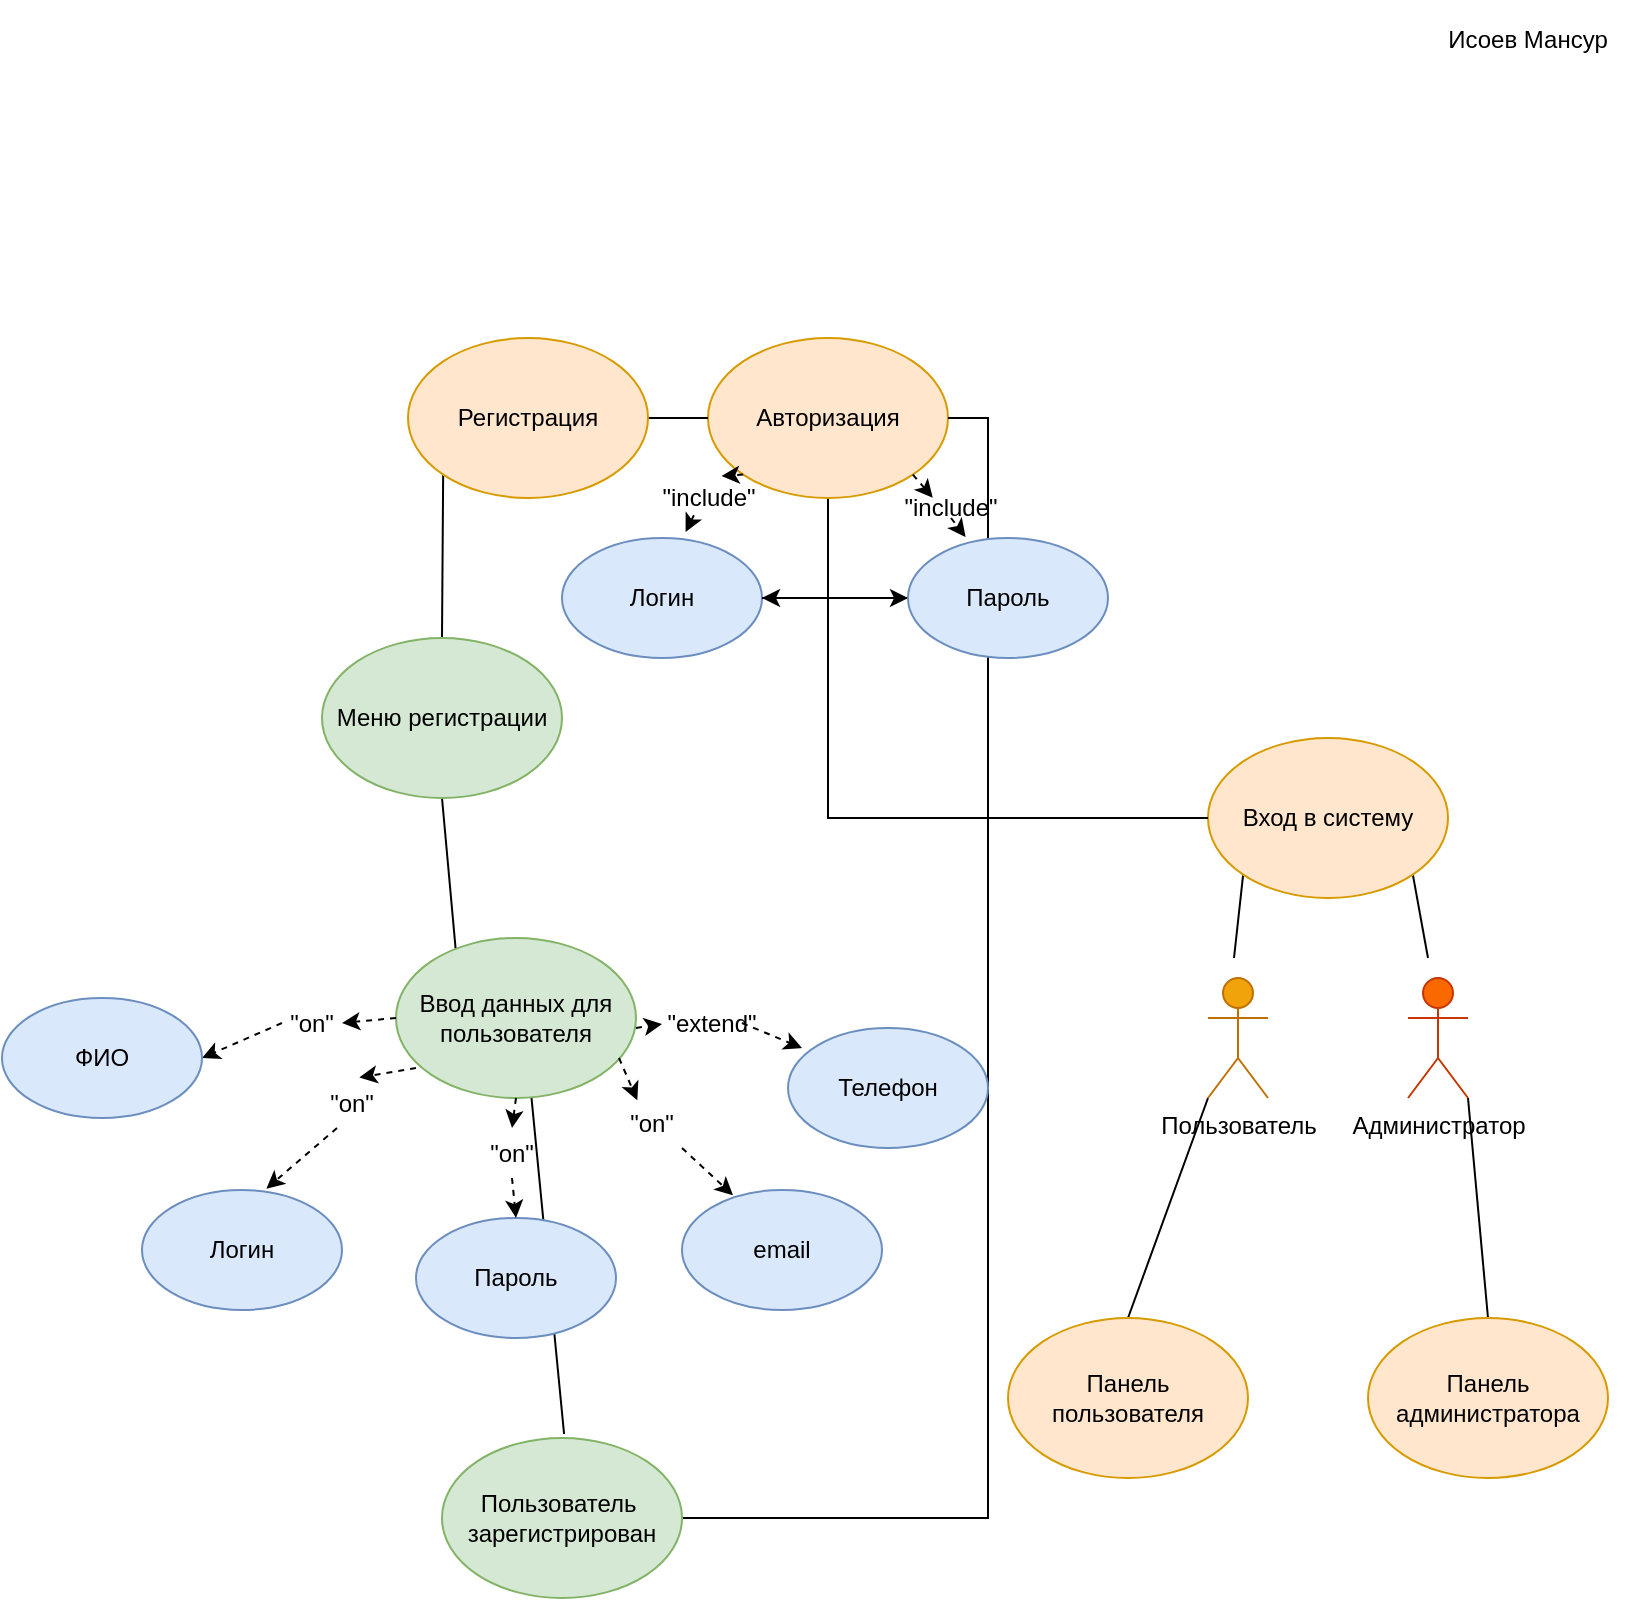 <mxfile version="24.8.3">
  <diagram name="Страница — 1" id="7Kvetd-wOfU2sZyYlygE">
    <mxGraphModel dx="2514" dy="2064" grid="1" gridSize="10" guides="1" tooltips="1" connect="1" arrows="1" fold="1" page="1" pageScale="1" pageWidth="827" pageHeight="1169" math="0" shadow="0">
      <root>
        <mxCell id="0" />
        <mxCell id="1" parent="0" />
        <mxCell id="oFTj1LXSibeB5si3AhuW-91" style="rounded=0;orthogonalLoop=1;jettySize=auto;html=1;exitX=0;exitY=1;exitDx=0;exitDy=0;endArrow=none;endFill=0;" edge="1" parent="1" source="oFTj1LXSibeB5si3AhuW-40">
          <mxGeometry relative="1" as="geometry">
            <mxPoint x="-197" y="-690" as="targetPoint" />
            <mxPoint x="-199.426" y="-731.716" as="sourcePoint" />
          </mxGeometry>
        </mxCell>
        <mxCell id="oFTj1LXSibeB5si3AhuW-93" style="rounded=0;orthogonalLoop=1;jettySize=auto;html=1;exitX=1;exitY=1;exitDx=0;exitDy=0;endArrow=none;endFill=0;" edge="1" parent="1" source="oFTj1LXSibeB5si3AhuW-40">
          <mxGeometry relative="1" as="geometry">
            <mxPoint x="-100.0" y="-690" as="targetPoint" />
          </mxGeometry>
        </mxCell>
        <mxCell id="oFTj1LXSibeB5si3AhuW-40" value="Вход в систему" style="ellipse;whiteSpace=wrap;html=1;fillColor=#ffe6cc;strokeColor=#d79b00;" vertex="1" parent="1">
          <mxGeometry x="-210" y="-800" width="120" height="80" as="geometry" />
        </mxCell>
        <mxCell id="oFTj1LXSibeB5si3AhuW-5" style="edgeStyle=orthogonalEdgeStyle;rounded=0;orthogonalLoop=1;jettySize=auto;html=1;exitX=0;exitY=0.5;exitDx=0;exitDy=0;" edge="1" parent="1" source="oFTj1LXSibeB5si3AhuW-1">
          <mxGeometry relative="1" as="geometry">
            <mxPoint x="-460.087" y="-959.696" as="targetPoint" />
          </mxGeometry>
        </mxCell>
        <mxCell id="oFTj1LXSibeB5si3AhuW-88" style="rounded=0;orthogonalLoop=1;jettySize=auto;html=1;exitX=0.5;exitY=1;exitDx=0;exitDy=0;entryX=0;entryY=0.5;entryDx=0;entryDy=0;edgeStyle=orthogonalEdgeStyle;endArrow=none;endFill=0;" edge="1" parent="1" source="oFTj1LXSibeB5si3AhuW-1" target="oFTj1LXSibeB5si3AhuW-40">
          <mxGeometry relative="1" as="geometry">
            <mxPoint x="-160.0" y="-700" as="targetPoint" />
          </mxGeometry>
        </mxCell>
        <mxCell id="oFTj1LXSibeB5si3AhuW-1" value="Авторизация" style="ellipse;whiteSpace=wrap;html=1;fillColor=#ffe6cc;strokeColor=#d79b00;" vertex="1" parent="1">
          <mxGeometry x="-460" y="-1000" width="120" height="80" as="geometry" />
        </mxCell>
        <mxCell id="oFTj1LXSibeB5si3AhuW-6" style="rounded=0;orthogonalLoop=1;jettySize=auto;html=1;exitX=1;exitY=0.5;exitDx=0;exitDy=0;endArrow=none;endFill=0;" edge="1" parent="1" source="oFTj1LXSibeB5si3AhuW-3" target="oFTj1LXSibeB5si3AhuW-1">
          <mxGeometry relative="1" as="geometry" />
        </mxCell>
        <mxCell id="oFTj1LXSibeB5si3AhuW-14" style="rounded=0;orthogonalLoop=1;jettySize=auto;html=1;exitX=0;exitY=1;exitDx=0;exitDy=0;entryX=0.5;entryY=0;entryDx=0;entryDy=0;endArrow=none;endFill=0;" edge="1" parent="1" source="oFTj1LXSibeB5si3AhuW-3" target="oFTj1LXSibeB5si3AhuW-12">
          <mxGeometry relative="1" as="geometry" />
        </mxCell>
        <mxCell id="oFTj1LXSibeB5si3AhuW-3" value="Регистрация" style="ellipse;whiteSpace=wrap;html=1;fillColor=#ffe6cc;strokeColor=#d79b00;" vertex="1" parent="1">
          <mxGeometry x="-610" y="-1000" width="120" height="80" as="geometry" />
        </mxCell>
        <mxCell id="oFTj1LXSibeB5si3AhuW-18" style="rounded=0;orthogonalLoop=1;jettySize=auto;html=1;exitX=0.5;exitY=1;exitDx=0;exitDy=0;endArrow=none;endFill=0;entryX=0.252;entryY=0.126;entryDx=0;entryDy=0;entryPerimeter=0;" edge="1" parent="1" source="oFTj1LXSibeB5si3AhuW-12" target="oFTj1LXSibeB5si3AhuW-16">
          <mxGeometry relative="1" as="geometry">
            <mxPoint x="-590" y="-700" as="targetPoint" />
          </mxGeometry>
        </mxCell>
        <mxCell id="oFTj1LXSibeB5si3AhuW-12" value="Меню регистрации" style="ellipse;whiteSpace=wrap;html=1;fillColor=#d5e8d4;strokeColor=#82b366;" vertex="1" parent="1">
          <mxGeometry x="-653" y="-850" width="120" height="80" as="geometry" />
        </mxCell>
        <mxCell id="oFTj1LXSibeB5si3AhuW-49" style="rounded=0;orthogonalLoop=1;jettySize=auto;html=1;exitX=0;exitY=0.5;exitDx=0;exitDy=0;entryX=1;entryY=0.5;entryDx=0;entryDy=0;dashed=1;" edge="1" parent="1" source="oFTj1LXSibeB5si3AhuW-55" target="oFTj1LXSibeB5si3AhuW-43">
          <mxGeometry relative="1" as="geometry" />
        </mxCell>
        <mxCell id="oFTj1LXSibeB5si3AhuW-70" style="rounded=0;orthogonalLoop=1;jettySize=auto;html=1;exitX=0.5;exitY=0;exitDx=0;exitDy=0;entryX=0.717;entryY=0.1;entryDx=0;entryDy=0;entryPerimeter=0;endArrow=none;endFill=0;" edge="1" parent="1" source="oFTj1LXSibeB5si3AhuW-16">
          <mxGeometry relative="1" as="geometry">
            <mxPoint x="-531.96" y="-452.0" as="targetPoint" />
          </mxGeometry>
        </mxCell>
        <mxCell id="oFTj1LXSibeB5si3AhuW-16" value="Ввод данных для пользователя" style="ellipse;whiteSpace=wrap;html=1;fillColor=#d5e8d4;strokeColor=#82b366;" vertex="1" parent="1">
          <mxGeometry x="-616" y="-700" width="120" height="80" as="geometry" />
        </mxCell>
        <mxCell id="oFTj1LXSibeB5si3AhuW-71" style="edgeStyle=orthogonalEdgeStyle;rounded=0;orthogonalLoop=1;jettySize=auto;html=1;exitX=1;exitY=0.5;exitDx=0;exitDy=0;entryX=1;entryY=0.5;entryDx=0;entryDy=0;endArrow=none;endFill=0;" edge="1" parent="1" source="oFTj1LXSibeB5si3AhuW-36" target="oFTj1LXSibeB5si3AhuW-1">
          <mxGeometry relative="1" as="geometry" />
        </mxCell>
        <mxCell id="oFTj1LXSibeB5si3AhuW-36" value="Пользователь&amp;nbsp; зарегистрирован" style="ellipse;whiteSpace=wrap;html=1;fillColor=#d5e8d4;strokeColor=#82b366;" vertex="1" parent="1">
          <mxGeometry x="-593" y="-450" width="120" height="80" as="geometry" />
        </mxCell>
        <mxCell id="oFTj1LXSibeB5si3AhuW-43" value="ФИО" style="ellipse;whiteSpace=wrap;html=1;fillColor=#dae8fc;strokeColor=#6c8ebf;" vertex="1" parent="1">
          <mxGeometry x="-813" y="-670" width="100" height="60" as="geometry" />
        </mxCell>
        <mxCell id="oFTj1LXSibeB5si3AhuW-45" value="Пароль" style="ellipse;whiteSpace=wrap;html=1;fillColor=#dae8fc;strokeColor=#6c8ebf;" vertex="1" parent="1">
          <mxGeometry x="-606" y="-560" width="100" height="60" as="geometry" />
        </mxCell>
        <mxCell id="oFTj1LXSibeB5si3AhuW-46" value="Логин" style="ellipse;whiteSpace=wrap;html=1;fillColor=#dae8fc;strokeColor=#6c8ebf;" vertex="1" parent="1">
          <mxGeometry x="-743" y="-574" width="100" height="60" as="geometry" />
        </mxCell>
        <mxCell id="oFTj1LXSibeB5si3AhuW-47" value="email" style="ellipse;whiteSpace=wrap;html=1;fillColor=#dae8fc;strokeColor=#6c8ebf;" vertex="1" parent="1">
          <mxGeometry x="-473" y="-574" width="100" height="60" as="geometry" />
        </mxCell>
        <mxCell id="oFTj1LXSibeB5si3AhuW-48" value="Телефон" style="ellipse;whiteSpace=wrap;html=1;fillColor=#dae8fc;strokeColor=#6c8ebf;" vertex="1" parent="1">
          <mxGeometry x="-420" y="-655" width="100" height="60" as="geometry" />
        </mxCell>
        <mxCell id="oFTj1LXSibeB5si3AhuW-50" style="rounded=0;orthogonalLoop=1;jettySize=auto;html=1;entryX=0.622;entryY=-0.011;entryDx=0;entryDy=0;dashed=1;entryPerimeter=0;exitX=0.25;exitY=1;exitDx=0;exitDy=0;" edge="1" parent="1" source="oFTj1LXSibeB5si3AhuW-57" target="oFTj1LXSibeB5si3AhuW-46">
          <mxGeometry relative="1" as="geometry">
            <mxPoint x="-643" y="-610" as="sourcePoint" />
            <mxPoint x="-703" y="-615" as="targetPoint" />
          </mxGeometry>
        </mxCell>
        <mxCell id="oFTj1LXSibeB5si3AhuW-51" style="rounded=0;orthogonalLoop=1;jettySize=auto;html=1;exitX=0.5;exitY=1;exitDx=0;exitDy=0;entryX=0.5;entryY=0;entryDx=0;entryDy=0;dashed=1;" edge="1" parent="1" source="oFTj1LXSibeB5si3AhuW-59" target="oFTj1LXSibeB5si3AhuW-45">
          <mxGeometry relative="1" as="geometry">
            <mxPoint x="-556" y="-620" as="sourcePoint" />
            <mxPoint x="-653" y="-600" as="targetPoint" />
          </mxGeometry>
        </mxCell>
        <mxCell id="oFTj1LXSibeB5si3AhuW-52" style="rounded=0;orthogonalLoop=1;jettySize=auto;html=1;exitX=1;exitY=1;exitDx=0;exitDy=0;entryX=0.255;entryY=0.044;entryDx=0;entryDy=0;dashed=1;entryPerimeter=0;" edge="1" parent="1" source="oFTj1LXSibeB5si3AhuW-63">
          <mxGeometry relative="1" as="geometry">
            <mxPoint x="-504.5" y="-640" as="sourcePoint" />
            <mxPoint x="-447.5" y="-571.36" as="targetPoint" />
          </mxGeometry>
        </mxCell>
        <mxCell id="oFTj1LXSibeB5si3AhuW-53" style="rounded=0;orthogonalLoop=1;jettySize=auto;html=1;exitX=1;exitY=0.5;exitDx=0;exitDy=0;dashed=1;" edge="1" parent="1" source="oFTj1LXSibeB5si3AhuW-65">
          <mxGeometry relative="1" as="geometry">
            <mxPoint x="-496" y="-655" as="sourcePoint" />
            <mxPoint x="-413" y="-645" as="targetPoint" />
          </mxGeometry>
        </mxCell>
        <mxCell id="oFTj1LXSibeB5si3AhuW-54" value="" style="rounded=0;orthogonalLoop=1;jettySize=auto;html=1;exitX=0;exitY=0.5;exitDx=0;exitDy=0;entryX=1;entryY=0.5;entryDx=0;entryDy=0;dashed=1;" edge="1" parent="1" source="oFTj1LXSibeB5si3AhuW-16" target="oFTj1LXSibeB5si3AhuW-55">
          <mxGeometry relative="1" as="geometry">
            <mxPoint x="-616" y="-660" as="sourcePoint" />
            <mxPoint x="-713" y="-640" as="targetPoint" />
          </mxGeometry>
        </mxCell>
        <mxCell id="oFTj1LXSibeB5si3AhuW-55" value="&quot;on&quot;" style="text;html=1;align=center;verticalAlign=middle;whiteSpace=wrap;rounded=0;" vertex="1" parent="1">
          <mxGeometry x="-673" y="-670" width="30" height="25" as="geometry" />
        </mxCell>
        <mxCell id="oFTj1LXSibeB5si3AhuW-58" value="" style="rounded=0;orthogonalLoop=1;jettySize=auto;html=1;exitX=0;exitY=0.5;exitDx=0;exitDy=0;entryX=0.622;entryY=-0.011;entryDx=0;entryDy=0;dashed=1;entryPerimeter=0;" edge="1" parent="1" target="oFTj1LXSibeB5si3AhuW-57">
          <mxGeometry relative="1" as="geometry">
            <mxPoint x="-606" y="-635" as="sourcePoint" />
            <mxPoint x="-681" y="-575" as="targetPoint" />
          </mxGeometry>
        </mxCell>
        <mxCell id="oFTj1LXSibeB5si3AhuW-57" value="&quot;on&quot;" style="text;html=1;align=center;verticalAlign=middle;whiteSpace=wrap;rounded=0;" vertex="1" parent="1">
          <mxGeometry x="-653" y="-630" width="30" height="25" as="geometry" />
        </mxCell>
        <mxCell id="oFTj1LXSibeB5si3AhuW-60" value="" style="rounded=0;orthogonalLoop=1;jettySize=auto;html=1;exitX=0;exitY=0.5;exitDx=0;exitDy=0;entryX=0.5;entryY=0;entryDx=0;entryDy=0;dashed=1;" edge="1" parent="1" target="oFTj1LXSibeB5si3AhuW-59">
          <mxGeometry relative="1" as="geometry">
            <mxPoint x="-556" y="-620" as="sourcePoint" />
            <mxPoint x="-556" y="-560" as="targetPoint" />
          </mxGeometry>
        </mxCell>
        <mxCell id="oFTj1LXSibeB5si3AhuW-59" value="&quot;on&quot;" style="text;html=1;align=center;verticalAlign=middle;whiteSpace=wrap;rounded=0;" vertex="1" parent="1">
          <mxGeometry x="-573" y="-605" width="30" height="25" as="geometry" />
        </mxCell>
        <mxCell id="oFTj1LXSibeB5si3AhuW-64" value="" style="rounded=0;orthogonalLoop=1;jettySize=auto;html=1;exitX=0;exitY=0.5;exitDx=0;exitDy=0;entryX=0.255;entryY=0.044;entryDx=0;entryDy=0;dashed=1;entryPerimeter=0;" edge="1" parent="1" target="oFTj1LXSibeB5si3AhuW-63">
          <mxGeometry relative="1" as="geometry">
            <mxPoint x="-504.5" y="-640" as="sourcePoint" />
            <mxPoint x="-448" y="-571" as="targetPoint" />
          </mxGeometry>
        </mxCell>
        <mxCell id="oFTj1LXSibeB5si3AhuW-63" value="&quot;on&quot;" style="text;html=1;align=center;verticalAlign=middle;whiteSpace=wrap;rounded=0;" vertex="1" parent="1">
          <mxGeometry x="-503" y="-620" width="30" height="25" as="geometry" />
        </mxCell>
        <mxCell id="oFTj1LXSibeB5si3AhuW-66" value="" style="rounded=0;orthogonalLoop=1;jettySize=auto;html=1;exitX=0;exitY=0.5;exitDx=0;exitDy=0;dashed=1;" edge="1" parent="1">
          <mxGeometry relative="1" as="geometry">
            <mxPoint x="-496" y="-655" as="sourcePoint" />
            <mxPoint x="-483" y="-657" as="targetPoint" />
          </mxGeometry>
        </mxCell>
        <mxCell id="oFTj1LXSibeB5si3AhuW-65" value="&quot;extend&quot;" style="text;html=1;align=center;verticalAlign=middle;whiteSpace=wrap;rounded=0;" vertex="1" parent="1">
          <mxGeometry x="-473" y="-670" width="30" height="25" as="geometry" />
        </mxCell>
        <mxCell id="oFTj1LXSibeB5si3AhuW-84" style="rounded=0;orthogonalLoop=1;jettySize=auto;html=1;exitX=1;exitY=0.5;exitDx=0;exitDy=0;entryX=0;entryY=0.5;entryDx=0;entryDy=0;" edge="1" parent="1" source="oFTj1LXSibeB5si3AhuW-74" target="oFTj1LXSibeB5si3AhuW-75">
          <mxGeometry relative="1" as="geometry" />
        </mxCell>
        <mxCell id="oFTj1LXSibeB5si3AhuW-74" value="Логин" style="ellipse;whiteSpace=wrap;html=1;fillColor=#dae8fc;strokeColor=#6c8ebf;" vertex="1" parent="1">
          <mxGeometry x="-533" y="-900" width="100" height="60" as="geometry" />
        </mxCell>
        <mxCell id="oFTj1LXSibeB5si3AhuW-85" value="" style="edgeStyle=orthogonalEdgeStyle;rounded=0;orthogonalLoop=1;jettySize=auto;html=1;" edge="1" parent="1" source="oFTj1LXSibeB5si3AhuW-75" target="oFTj1LXSibeB5si3AhuW-74">
          <mxGeometry relative="1" as="geometry" />
        </mxCell>
        <mxCell id="oFTj1LXSibeB5si3AhuW-86" value="" style="rounded=0;orthogonalLoop=1;jettySize=auto;html=1;endArrow=none;endFill=0;" edge="1" parent="1" source="oFTj1LXSibeB5si3AhuW-75" target="oFTj1LXSibeB5si3AhuW-74">
          <mxGeometry relative="1" as="geometry" />
        </mxCell>
        <mxCell id="oFTj1LXSibeB5si3AhuW-75" value="Пароль" style="ellipse;whiteSpace=wrap;html=1;fillColor=#dae8fc;strokeColor=#6c8ebf;" vertex="1" parent="1">
          <mxGeometry x="-360" y="-900" width="100" height="60" as="geometry" />
        </mxCell>
        <mxCell id="oFTj1LXSibeB5si3AhuW-77" style="rounded=0;orthogonalLoop=1;jettySize=auto;html=1;exitX=0.358;exitY=0.933;exitDx=0;exitDy=0;entryX=0.618;entryY=-0.05;entryDx=0;entryDy=0;entryPerimeter=0;dashed=1;exitPerimeter=0;" edge="1" parent="1" source="oFTj1LXSibeB5si3AhuW-79" target="oFTj1LXSibeB5si3AhuW-74">
          <mxGeometry relative="1" as="geometry" />
        </mxCell>
        <mxCell id="oFTj1LXSibeB5si3AhuW-78" style="rounded=0;orthogonalLoop=1;jettySize=auto;html=1;exitX=0.5;exitY=1;exitDx=0;exitDy=0;entryX=0.288;entryY=-0.008;entryDx=0;entryDy=0;entryPerimeter=0;dashed=1;" edge="1" parent="1" source="oFTj1LXSibeB5si3AhuW-81" target="oFTj1LXSibeB5si3AhuW-75">
          <mxGeometry relative="1" as="geometry" />
        </mxCell>
        <mxCell id="oFTj1LXSibeB5si3AhuW-80" value="" style="rounded=0;orthogonalLoop=1;jettySize=auto;html=1;exitX=0;exitY=1;exitDx=0;exitDy=0;entryX=0.618;entryY=-0.05;entryDx=0;entryDy=0;entryPerimeter=0;dashed=1;" edge="1" parent="1" source="oFTj1LXSibeB5si3AhuW-1" target="oFTj1LXSibeB5si3AhuW-79">
          <mxGeometry relative="1" as="geometry">
            <mxPoint x="-442" y="-932" as="sourcePoint" />
            <mxPoint x="-471" y="-903" as="targetPoint" />
          </mxGeometry>
        </mxCell>
        <mxCell id="oFTj1LXSibeB5si3AhuW-79" value="&quot;include&quot;" style="text;html=1;align=center;verticalAlign=middle;whiteSpace=wrap;rounded=0;" vertex="1" parent="1">
          <mxGeometry x="-486" y="-930" width="53" height="20" as="geometry" />
        </mxCell>
        <mxCell id="oFTj1LXSibeB5si3AhuW-82" value="" style="rounded=0;orthogonalLoop=1;jettySize=auto;html=1;exitX=1;exitY=1;exitDx=0;exitDy=0;entryX=0.288;entryY=-0.008;entryDx=0;entryDy=0;entryPerimeter=0;dashed=1;" edge="1" parent="1" source="oFTj1LXSibeB5si3AhuW-1" target="oFTj1LXSibeB5si3AhuW-81">
          <mxGeometry relative="1" as="geometry">
            <mxPoint x="-358" y="-932" as="sourcePoint" />
            <mxPoint x="-331" y="-900" as="targetPoint" />
          </mxGeometry>
        </mxCell>
        <mxCell id="oFTj1LXSibeB5si3AhuW-81" value="&quot;include&quot;" style="text;html=1;align=center;verticalAlign=middle;whiteSpace=wrap;rounded=0;" vertex="1" parent="1">
          <mxGeometry x="-360" y="-920" width="43" height="10" as="geometry" />
        </mxCell>
        <mxCell id="oFTj1LXSibeB5si3AhuW-99" style="rounded=0;orthogonalLoop=1;jettySize=auto;html=1;exitX=0;exitY=1;exitDx=0;exitDy=0;exitPerimeter=0;entryX=0.5;entryY=0;entryDx=0;entryDy=0;endArrow=none;endFill=0;" edge="1" parent="1" source="oFTj1LXSibeB5si3AhuW-90" target="oFTj1LXSibeB5si3AhuW-96">
          <mxGeometry relative="1" as="geometry" />
        </mxCell>
        <mxCell id="oFTj1LXSibeB5si3AhuW-90" value="Пользователь" style="shape=umlActor;verticalLabelPosition=bottom;verticalAlign=top;html=1;outlineConnect=0;fillColor=#f0a30a;strokeColor=#BD7000;fontColor=#000000;" vertex="1" parent="1">
          <mxGeometry x="-210" y="-680" width="30" height="60" as="geometry" />
        </mxCell>
        <mxCell id="oFTj1LXSibeB5si3AhuW-100" style="rounded=0;orthogonalLoop=1;jettySize=auto;html=1;exitX=1;exitY=1;exitDx=0;exitDy=0;exitPerimeter=0;entryX=0.5;entryY=0;entryDx=0;entryDy=0;endArrow=none;endFill=0;" edge="1" parent="1" source="oFTj1LXSibeB5si3AhuW-92" target="oFTj1LXSibeB5si3AhuW-98">
          <mxGeometry relative="1" as="geometry" />
        </mxCell>
        <mxCell id="oFTj1LXSibeB5si3AhuW-92" value="Администратор" style="shape=umlActor;verticalLabelPosition=bottom;verticalAlign=top;html=1;outlineConnect=0;fillColor=#fa6800;strokeColor=#C73500;fontColor=#000000;" vertex="1" parent="1">
          <mxGeometry x="-110" y="-680" width="30" height="60" as="geometry" />
        </mxCell>
        <mxCell id="oFTj1LXSibeB5si3AhuW-96" value="Панель пользователя" style="ellipse;whiteSpace=wrap;html=1;fillColor=#ffe6cc;strokeColor=#d79b00;" vertex="1" parent="1">
          <mxGeometry x="-310" y="-510" width="120" height="80" as="geometry" />
        </mxCell>
        <mxCell id="oFTj1LXSibeB5si3AhuW-98" value="Панель администратора" style="ellipse;whiteSpace=wrap;html=1;fillColor=#ffe6cc;strokeColor=#d79b00;" vertex="1" parent="1">
          <mxGeometry x="-130" y="-510" width="120" height="80" as="geometry" />
        </mxCell>
        <mxCell id="oFTj1LXSibeB5si3AhuW-102" value="Исоев Мансур" style="text;html=1;align=center;verticalAlign=middle;whiteSpace=wrap;rounded=0;" vertex="1" parent="1">
          <mxGeometry x="-100" y="-1169" width="100" height="40" as="geometry" />
        </mxCell>
      </root>
    </mxGraphModel>
  </diagram>
</mxfile>
